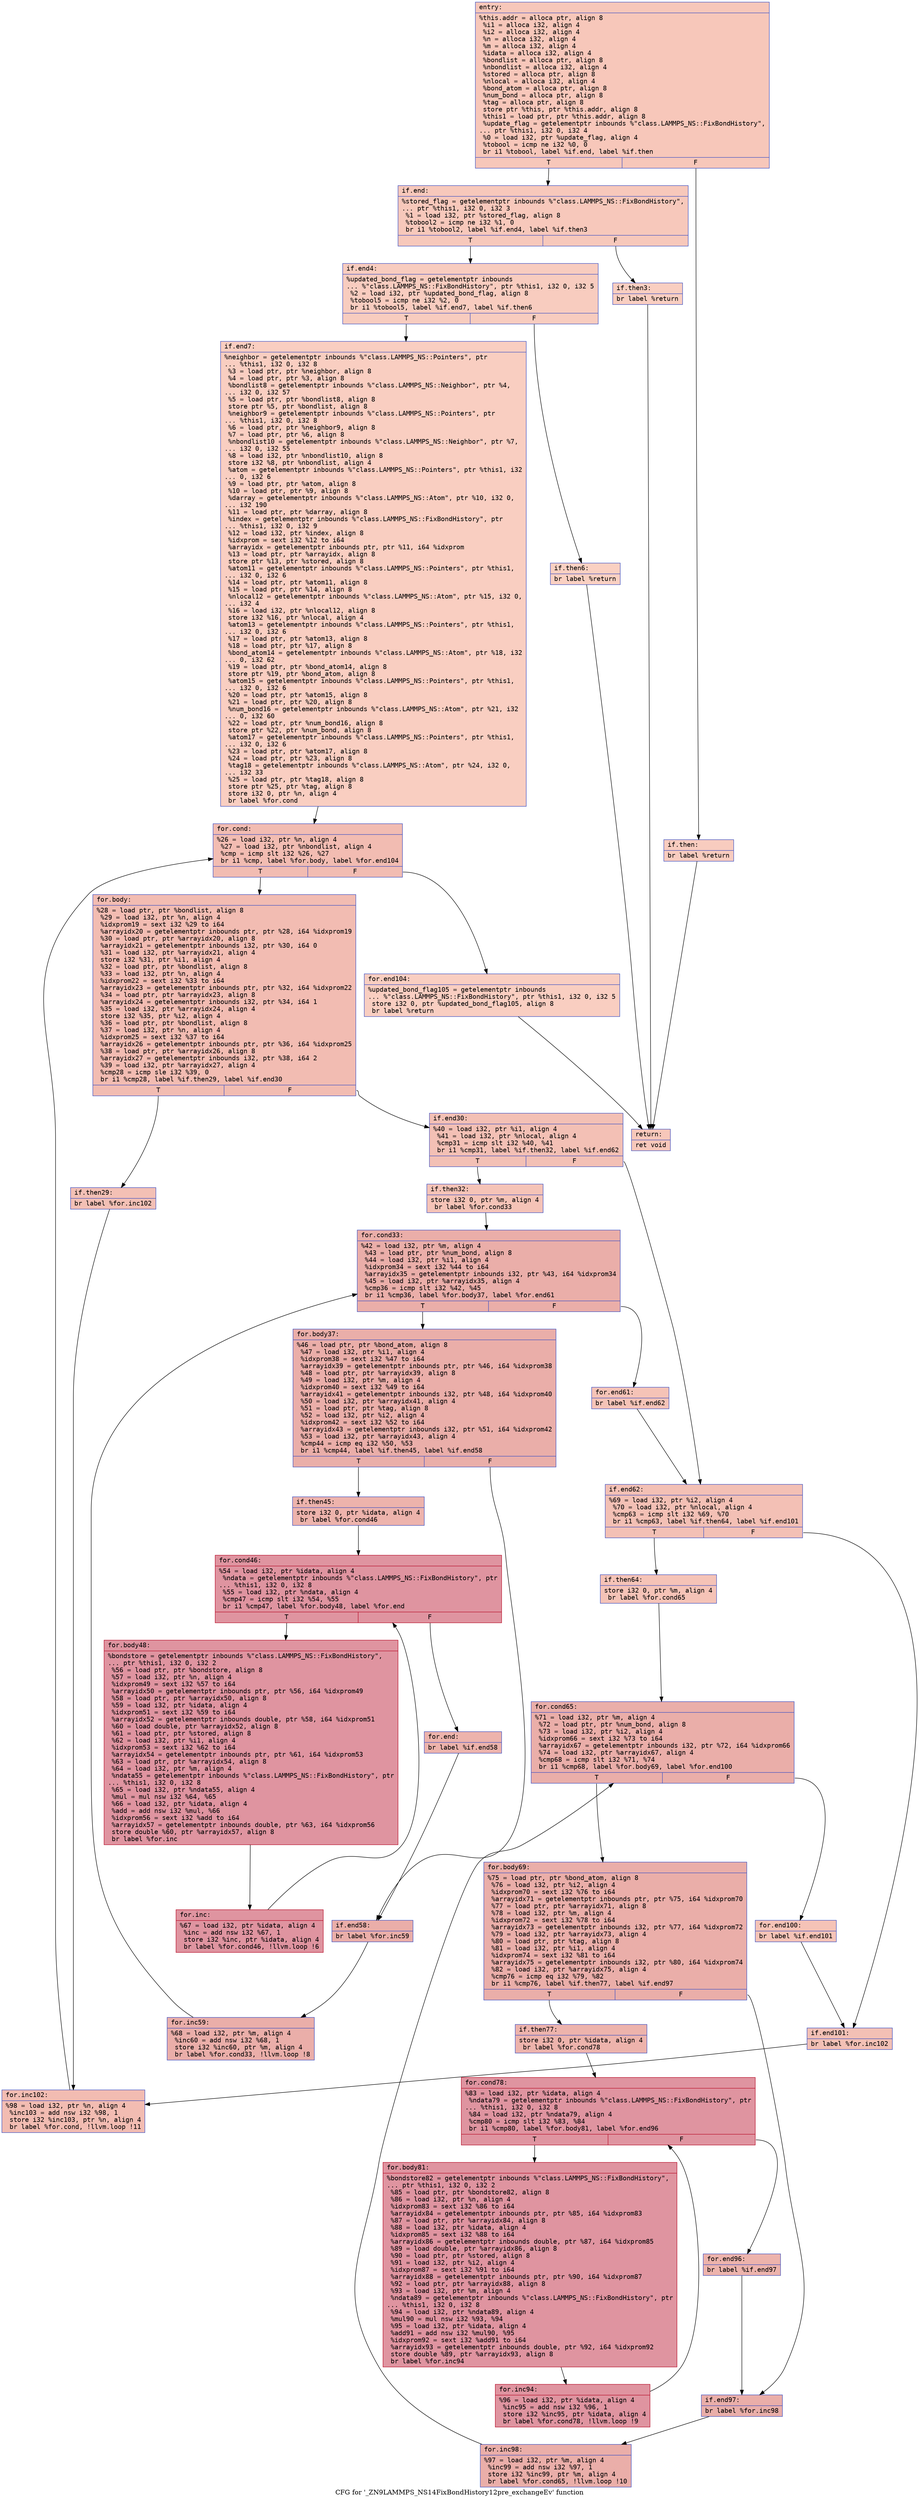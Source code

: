 digraph "CFG for '_ZN9LAMMPS_NS14FixBondHistory12pre_exchangeEv' function" {
	label="CFG for '_ZN9LAMMPS_NS14FixBondHistory12pre_exchangeEv' function";

	Node0x55e722cc2030 [shape=record,color="#3d50c3ff", style=filled, fillcolor="#ec7f6370" fontname="Courier",label="{entry:\l|  %this.addr = alloca ptr, align 8\l  %i1 = alloca i32, align 4\l  %i2 = alloca i32, align 4\l  %n = alloca i32, align 4\l  %m = alloca i32, align 4\l  %idata = alloca i32, align 4\l  %bondlist = alloca ptr, align 8\l  %nbondlist = alloca i32, align 4\l  %stored = alloca ptr, align 8\l  %nlocal = alloca i32, align 4\l  %bond_atom = alloca ptr, align 8\l  %num_bond = alloca ptr, align 8\l  %tag = alloca ptr, align 8\l  store ptr %this, ptr %this.addr, align 8\l  %this1 = load ptr, ptr %this.addr, align 8\l  %update_flag = getelementptr inbounds %\"class.LAMMPS_NS::FixBondHistory\",\l... ptr %this1, i32 0, i32 4\l  %0 = load i32, ptr %update_flag, align 4\l  %tobool = icmp ne i32 %0, 0\l  br i1 %tobool, label %if.end, label %if.then\l|{<s0>T|<s1>F}}"];
	Node0x55e722cc2030:s0 -> Node0x55e722cc2d50[tooltip="entry -> if.end\nProbability 62.50%" ];
	Node0x55e722cc2030:s1 -> Node0x55e722cc2dc0[tooltip="entry -> if.then\nProbability 37.50%" ];
	Node0x55e722cc2dc0 [shape=record,color="#3d50c3ff", style=filled, fillcolor="#f08b6e70" fontname="Courier",label="{if.then:\l|  br label %return\l}"];
	Node0x55e722cc2dc0 -> Node0x55e722cc2ee0[tooltip="if.then -> return\nProbability 100.00%" ];
	Node0x55e722cc2d50 [shape=record,color="#3d50c3ff", style=filled, fillcolor="#ed836670" fontname="Courier",label="{if.end:\l|  %stored_flag = getelementptr inbounds %\"class.LAMMPS_NS::FixBondHistory\",\l... ptr %this1, i32 0, i32 3\l  %1 = load i32, ptr %stored_flag, align 8\l  %tobool2 = icmp ne i32 %1, 0\l  br i1 %tobool2, label %if.end4, label %if.then3\l|{<s0>T|<s1>F}}"];
	Node0x55e722cc2d50:s0 -> Node0x55e722cc31e0[tooltip="if.end -> if.end4\nProbability 62.50%" ];
	Node0x55e722cc2d50:s1 -> Node0x55e722cc3250[tooltip="if.end -> if.then3\nProbability 37.50%" ];
	Node0x55e722cc3250 [shape=record,color="#3d50c3ff", style=filled, fillcolor="#f2907270" fontname="Courier",label="{if.then3:\l|  br label %return\l}"];
	Node0x55e722cc3250 -> Node0x55e722cc2ee0[tooltip="if.then3 -> return\nProbability 100.00%" ];
	Node0x55e722cc31e0 [shape=record,color="#3d50c3ff", style=filled, fillcolor="#f08b6e70" fontname="Courier",label="{if.end4:\l|  %updated_bond_flag = getelementptr inbounds\l... %\"class.LAMMPS_NS::FixBondHistory\", ptr %this1, i32 0, i32 5\l  %2 = load i32, ptr %updated_bond_flag, align 8\l  %tobool5 = icmp ne i32 %2, 0\l  br i1 %tobool5, label %if.end7, label %if.then6\l|{<s0>T|<s1>F}}"];
	Node0x55e722cc31e0:s0 -> Node0x55e722cc3820[tooltip="if.end4 -> if.end7\nProbability 62.50%" ];
	Node0x55e722cc31e0:s1 -> Node0x55e722cc3890[tooltip="if.end4 -> if.then6\nProbability 37.50%" ];
	Node0x55e722cc3890 [shape=record,color="#3d50c3ff", style=filled, fillcolor="#f3947570" fontname="Courier",label="{if.then6:\l|  br label %return\l}"];
	Node0x55e722cc3890 -> Node0x55e722cc2ee0[tooltip="if.then6 -> return\nProbability 100.00%" ];
	Node0x55e722cc3820 [shape=record,color="#3d50c3ff", style=filled, fillcolor="#f2907270" fontname="Courier",label="{if.end7:\l|  %neighbor = getelementptr inbounds %\"class.LAMMPS_NS::Pointers\", ptr\l... %this1, i32 0, i32 8\l  %3 = load ptr, ptr %neighbor, align 8\l  %4 = load ptr, ptr %3, align 8\l  %bondlist8 = getelementptr inbounds %\"class.LAMMPS_NS::Neighbor\", ptr %4,\l... i32 0, i32 57\l  %5 = load ptr, ptr %bondlist8, align 8\l  store ptr %5, ptr %bondlist, align 8\l  %neighbor9 = getelementptr inbounds %\"class.LAMMPS_NS::Pointers\", ptr\l... %this1, i32 0, i32 8\l  %6 = load ptr, ptr %neighbor9, align 8\l  %7 = load ptr, ptr %6, align 8\l  %nbondlist10 = getelementptr inbounds %\"class.LAMMPS_NS::Neighbor\", ptr %7,\l... i32 0, i32 55\l  %8 = load i32, ptr %nbondlist10, align 8\l  store i32 %8, ptr %nbondlist, align 4\l  %atom = getelementptr inbounds %\"class.LAMMPS_NS::Pointers\", ptr %this1, i32\l... 0, i32 6\l  %9 = load ptr, ptr %atom, align 8\l  %10 = load ptr, ptr %9, align 8\l  %darray = getelementptr inbounds %\"class.LAMMPS_NS::Atom\", ptr %10, i32 0,\l... i32 190\l  %11 = load ptr, ptr %darray, align 8\l  %index = getelementptr inbounds %\"class.LAMMPS_NS::FixBondHistory\", ptr\l... %this1, i32 0, i32 9\l  %12 = load i32, ptr %index, align 8\l  %idxprom = sext i32 %12 to i64\l  %arrayidx = getelementptr inbounds ptr, ptr %11, i64 %idxprom\l  %13 = load ptr, ptr %arrayidx, align 8\l  store ptr %13, ptr %stored, align 8\l  %atom11 = getelementptr inbounds %\"class.LAMMPS_NS::Pointers\", ptr %this1,\l... i32 0, i32 6\l  %14 = load ptr, ptr %atom11, align 8\l  %15 = load ptr, ptr %14, align 8\l  %nlocal12 = getelementptr inbounds %\"class.LAMMPS_NS::Atom\", ptr %15, i32 0,\l... i32 4\l  %16 = load i32, ptr %nlocal12, align 8\l  store i32 %16, ptr %nlocal, align 4\l  %atom13 = getelementptr inbounds %\"class.LAMMPS_NS::Pointers\", ptr %this1,\l... i32 0, i32 6\l  %17 = load ptr, ptr %atom13, align 8\l  %18 = load ptr, ptr %17, align 8\l  %bond_atom14 = getelementptr inbounds %\"class.LAMMPS_NS::Atom\", ptr %18, i32\l... 0, i32 62\l  %19 = load ptr, ptr %bond_atom14, align 8\l  store ptr %19, ptr %bond_atom, align 8\l  %atom15 = getelementptr inbounds %\"class.LAMMPS_NS::Pointers\", ptr %this1,\l... i32 0, i32 6\l  %20 = load ptr, ptr %atom15, align 8\l  %21 = load ptr, ptr %20, align 8\l  %num_bond16 = getelementptr inbounds %\"class.LAMMPS_NS::Atom\", ptr %21, i32\l... 0, i32 60\l  %22 = load ptr, ptr %num_bond16, align 8\l  store ptr %22, ptr %num_bond, align 8\l  %atom17 = getelementptr inbounds %\"class.LAMMPS_NS::Pointers\", ptr %this1,\l... i32 0, i32 6\l  %23 = load ptr, ptr %atom17, align 8\l  %24 = load ptr, ptr %23, align 8\l  %tag18 = getelementptr inbounds %\"class.LAMMPS_NS::Atom\", ptr %24, i32 0,\l... i32 33\l  %25 = load ptr, ptr %tag18, align 8\l  store ptr %25, ptr %tag, align 8\l  store i32 0, ptr %n, align 4\l  br label %for.cond\l}"];
	Node0x55e722cc3820 -> Node0x55e722cc5a00[tooltip="if.end7 -> for.cond\nProbability 100.00%" ];
	Node0x55e722cc5a00 [shape=record,color="#3d50c3ff", style=filled, fillcolor="#e1675170" fontname="Courier",label="{for.cond:\l|  %26 = load i32, ptr %n, align 4\l  %27 = load i32, ptr %nbondlist, align 4\l  %cmp = icmp slt i32 %26, %27\l  br i1 %cmp, label %for.body, label %for.end104\l|{<s0>T|<s1>F}}"];
	Node0x55e722cc5a00:s0 -> Node0x55e722cc5ca0[tooltip="for.cond -> for.body\nProbability 96.88%" ];
	Node0x55e722cc5a00:s1 -> Node0x55e722cc32d0[tooltip="for.cond -> for.end104\nProbability 3.12%" ];
	Node0x55e722cc5ca0 [shape=record,color="#3d50c3ff", style=filled, fillcolor="#e1675170" fontname="Courier",label="{for.body:\l|  %28 = load ptr, ptr %bondlist, align 8\l  %29 = load i32, ptr %n, align 4\l  %idxprom19 = sext i32 %29 to i64\l  %arrayidx20 = getelementptr inbounds ptr, ptr %28, i64 %idxprom19\l  %30 = load ptr, ptr %arrayidx20, align 8\l  %arrayidx21 = getelementptr inbounds i32, ptr %30, i64 0\l  %31 = load i32, ptr %arrayidx21, align 4\l  store i32 %31, ptr %i1, align 4\l  %32 = load ptr, ptr %bondlist, align 8\l  %33 = load i32, ptr %n, align 4\l  %idxprom22 = sext i32 %33 to i64\l  %arrayidx23 = getelementptr inbounds ptr, ptr %32, i64 %idxprom22\l  %34 = load ptr, ptr %arrayidx23, align 8\l  %arrayidx24 = getelementptr inbounds i32, ptr %34, i64 1\l  %35 = load i32, ptr %arrayidx24, align 4\l  store i32 %35, ptr %i2, align 4\l  %36 = load ptr, ptr %bondlist, align 8\l  %37 = load i32, ptr %n, align 4\l  %idxprom25 = sext i32 %37 to i64\l  %arrayidx26 = getelementptr inbounds ptr, ptr %36, i64 %idxprom25\l  %38 = load ptr, ptr %arrayidx26, align 8\l  %arrayidx27 = getelementptr inbounds i32, ptr %38, i64 2\l  %39 = load i32, ptr %arrayidx27, align 4\l  %cmp28 = icmp sle i32 %39, 0\l  br i1 %cmp28, label %if.then29, label %if.end30\l|{<s0>T|<s1>F}}"];
	Node0x55e722cc5ca0:s0 -> Node0x55e722cc7030[tooltip="for.body -> if.then29\nProbability 50.00%" ];
	Node0x55e722cc5ca0:s1 -> Node0x55e722cc70b0[tooltip="for.body -> if.end30\nProbability 50.00%" ];
	Node0x55e722cc7030 [shape=record,color="#3d50c3ff", style=filled, fillcolor="#e5705870" fontname="Courier",label="{if.then29:\l|  br label %for.inc102\l}"];
	Node0x55e722cc7030 -> Node0x55e722cc71e0[tooltip="if.then29 -> for.inc102\nProbability 100.00%" ];
	Node0x55e722cc70b0 [shape=record,color="#3d50c3ff", style=filled, fillcolor="#e5705870" fontname="Courier",label="{if.end30:\l|  %40 = load i32, ptr %i1, align 4\l  %41 = load i32, ptr %nlocal, align 4\l  %cmp31 = icmp slt i32 %40, %41\l  br i1 %cmp31, label %if.then32, label %if.end62\l|{<s0>T|<s1>F}}"];
	Node0x55e722cc70b0:s0 -> Node0x55e722cc7480[tooltip="if.end30 -> if.then32\nProbability 50.00%" ];
	Node0x55e722cc70b0:s1 -> Node0x55e722cc7500[tooltip="if.end30 -> if.end62\nProbability 50.00%" ];
	Node0x55e722cc7480 [shape=record,color="#3d50c3ff", style=filled, fillcolor="#e8765c70" fontname="Courier",label="{if.then32:\l|  store i32 0, ptr %m, align 4\l  br label %for.cond33\l}"];
	Node0x55e722cc7480 -> Node0x55e722cc76d0[tooltip="if.then32 -> for.cond33\nProbability 100.00%" ];
	Node0x55e722cc76d0 [shape=record,color="#3d50c3ff", style=filled, fillcolor="#d0473d70" fontname="Courier",label="{for.cond33:\l|  %42 = load i32, ptr %m, align 4\l  %43 = load ptr, ptr %num_bond, align 8\l  %44 = load i32, ptr %i1, align 4\l  %idxprom34 = sext i32 %44 to i64\l  %arrayidx35 = getelementptr inbounds i32, ptr %43, i64 %idxprom34\l  %45 = load i32, ptr %arrayidx35, align 4\l  %cmp36 = icmp slt i32 %42, %45\l  br i1 %cmp36, label %for.body37, label %for.end61\l|{<s0>T|<s1>F}}"];
	Node0x55e722cc76d0:s0 -> Node0x55e722cc7be0[tooltip="for.cond33 -> for.body37\nProbability 96.88%" ];
	Node0x55e722cc76d0:s1 -> Node0x55e722cc7c60[tooltip="for.cond33 -> for.end61\nProbability 3.12%" ];
	Node0x55e722cc7be0 [shape=record,color="#3d50c3ff", style=filled, fillcolor="#d0473d70" fontname="Courier",label="{for.body37:\l|  %46 = load ptr, ptr %bond_atom, align 8\l  %47 = load i32, ptr %i1, align 4\l  %idxprom38 = sext i32 %47 to i64\l  %arrayidx39 = getelementptr inbounds ptr, ptr %46, i64 %idxprom38\l  %48 = load ptr, ptr %arrayidx39, align 8\l  %49 = load i32, ptr %m, align 4\l  %idxprom40 = sext i32 %49 to i64\l  %arrayidx41 = getelementptr inbounds i32, ptr %48, i64 %idxprom40\l  %50 = load i32, ptr %arrayidx41, align 4\l  %51 = load ptr, ptr %tag, align 8\l  %52 = load i32, ptr %i2, align 4\l  %idxprom42 = sext i32 %52 to i64\l  %arrayidx43 = getelementptr inbounds i32, ptr %51, i64 %idxprom42\l  %53 = load i32, ptr %arrayidx43, align 4\l  %cmp44 = icmp eq i32 %50, %53\l  br i1 %cmp44, label %if.then45, label %if.end58\l|{<s0>T|<s1>F}}"];
	Node0x55e722cc7be0:s0 -> Node0x55e722cc8ea0[tooltip="for.body37 -> if.then45\nProbability 50.00%" ];
	Node0x55e722cc7be0:s1 -> Node0x55e722cc8f20[tooltip="for.body37 -> if.end58\nProbability 50.00%" ];
	Node0x55e722cc8ea0 [shape=record,color="#3d50c3ff", style=filled, fillcolor="#d6524470" fontname="Courier",label="{if.then45:\l|  store i32 0, ptr %idata, align 4\l  br label %for.cond46\l}"];
	Node0x55e722cc8ea0 -> Node0x55e722cc9150[tooltip="if.then45 -> for.cond46\nProbability 100.00%" ];
	Node0x55e722cc9150 [shape=record,color="#b70d28ff", style=filled, fillcolor="#b70d2870" fontname="Courier",label="{for.cond46:\l|  %54 = load i32, ptr %idata, align 4\l  %ndata = getelementptr inbounds %\"class.LAMMPS_NS::FixBondHistory\", ptr\l... %this1, i32 0, i32 8\l  %55 = load i32, ptr %ndata, align 4\l  %cmp47 = icmp slt i32 %54, %55\l  br i1 %cmp47, label %for.body48, label %for.end\l|{<s0>T|<s1>F}}"];
	Node0x55e722cc9150:s0 -> Node0x55e722cc94d0[tooltip="for.cond46 -> for.body48\nProbability 96.88%" ];
	Node0x55e722cc9150:s1 -> Node0x55e722cc9550[tooltip="for.cond46 -> for.end\nProbability 3.12%" ];
	Node0x55e722cc94d0 [shape=record,color="#b70d28ff", style=filled, fillcolor="#b70d2870" fontname="Courier",label="{for.body48:\l|  %bondstore = getelementptr inbounds %\"class.LAMMPS_NS::FixBondHistory\",\l... ptr %this1, i32 0, i32 2\l  %56 = load ptr, ptr %bondstore, align 8\l  %57 = load i32, ptr %n, align 4\l  %idxprom49 = sext i32 %57 to i64\l  %arrayidx50 = getelementptr inbounds ptr, ptr %56, i64 %idxprom49\l  %58 = load ptr, ptr %arrayidx50, align 8\l  %59 = load i32, ptr %idata, align 4\l  %idxprom51 = sext i32 %59 to i64\l  %arrayidx52 = getelementptr inbounds double, ptr %58, i64 %idxprom51\l  %60 = load double, ptr %arrayidx52, align 8\l  %61 = load ptr, ptr %stored, align 8\l  %62 = load i32, ptr %i1, align 4\l  %idxprom53 = sext i32 %62 to i64\l  %arrayidx54 = getelementptr inbounds ptr, ptr %61, i64 %idxprom53\l  %63 = load ptr, ptr %arrayidx54, align 8\l  %64 = load i32, ptr %m, align 4\l  %ndata55 = getelementptr inbounds %\"class.LAMMPS_NS::FixBondHistory\", ptr\l... %this1, i32 0, i32 8\l  %65 = load i32, ptr %ndata55, align 4\l  %mul = mul nsw i32 %64, %65\l  %66 = load i32, ptr %idata, align 4\l  %add = add nsw i32 %mul, %66\l  %idxprom56 = sext i32 %add to i64\l  %arrayidx57 = getelementptr inbounds double, ptr %63, i64 %idxprom56\l  store double %60, ptr %arrayidx57, align 8\l  br label %for.inc\l}"];
	Node0x55e722cc94d0 -> Node0x55e722cc5e90[tooltip="for.body48 -> for.inc\nProbability 100.00%" ];
	Node0x55e722cc5e90 [shape=record,color="#b70d28ff", style=filled, fillcolor="#b70d2870" fontname="Courier",label="{for.inc:\l|  %67 = load i32, ptr %idata, align 4\l  %inc = add nsw i32 %67, 1\l  store i32 %inc, ptr %idata, align 4\l  br label %for.cond46, !llvm.loop !6\l}"];
	Node0x55e722cc5e90 -> Node0x55e722cc9150[tooltip="for.inc -> for.cond46\nProbability 100.00%" ];
	Node0x55e722cc9550 [shape=record,color="#3d50c3ff", style=filled, fillcolor="#d6524470" fontname="Courier",label="{for.end:\l|  br label %if.end58\l}"];
	Node0x55e722cc9550 -> Node0x55e722cc8f20[tooltip="for.end -> if.end58\nProbability 100.00%" ];
	Node0x55e722cc8f20 [shape=record,color="#3d50c3ff", style=filled, fillcolor="#d0473d70" fontname="Courier",label="{if.end58:\l|  br label %for.inc59\l}"];
	Node0x55e722cc8f20 -> Node0x55e722cc62b0[tooltip="if.end58 -> for.inc59\nProbability 100.00%" ];
	Node0x55e722cc62b0 [shape=record,color="#3d50c3ff", style=filled, fillcolor="#d0473d70" fontname="Courier",label="{for.inc59:\l|  %68 = load i32, ptr %m, align 4\l  %inc60 = add nsw i32 %68, 1\l  store i32 %inc60, ptr %m, align 4\l  br label %for.cond33, !llvm.loop !8\l}"];
	Node0x55e722cc62b0 -> Node0x55e722cc76d0[tooltip="for.inc59 -> for.cond33\nProbability 100.00%" ];
	Node0x55e722cc7c60 [shape=record,color="#3d50c3ff", style=filled, fillcolor="#e8765c70" fontname="Courier",label="{for.end61:\l|  br label %if.end62\l}"];
	Node0x55e722cc7c60 -> Node0x55e722cc7500[tooltip="for.end61 -> if.end62\nProbability 100.00%" ];
	Node0x55e722cc7500 [shape=record,color="#3d50c3ff", style=filled, fillcolor="#e5705870" fontname="Courier",label="{if.end62:\l|  %69 = load i32, ptr %i2, align 4\l  %70 = load i32, ptr %nlocal, align 4\l  %cmp63 = icmp slt i32 %69, %70\l  br i1 %cmp63, label %if.then64, label %if.end101\l|{<s0>T|<s1>F}}"];
	Node0x55e722cc7500:s0 -> Node0x55e722ccb670[tooltip="if.end62 -> if.then64\nProbability 50.00%" ];
	Node0x55e722cc7500:s1 -> Node0x55e722ccb6f0[tooltip="if.end62 -> if.end101\nProbability 50.00%" ];
	Node0x55e722ccb670 [shape=record,color="#3d50c3ff", style=filled, fillcolor="#e8765c70" fontname="Courier",label="{if.then64:\l|  store i32 0, ptr %m, align 4\l  br label %for.cond65\l}"];
	Node0x55e722ccb670 -> Node0x55e722ccb8c0[tooltip="if.then64 -> for.cond65\nProbability 100.00%" ];
	Node0x55e722ccb8c0 [shape=record,color="#3d50c3ff", style=filled, fillcolor="#d0473d70" fontname="Courier",label="{for.cond65:\l|  %71 = load i32, ptr %m, align 4\l  %72 = load ptr, ptr %num_bond, align 8\l  %73 = load i32, ptr %i2, align 4\l  %idxprom66 = sext i32 %73 to i64\l  %arrayidx67 = getelementptr inbounds i32, ptr %72, i64 %idxprom66\l  %74 = load i32, ptr %arrayidx67, align 4\l  %cmp68 = icmp slt i32 %71, %74\l  br i1 %cmp68, label %for.body69, label %for.end100\l|{<s0>T|<s1>F}}"];
	Node0x55e722ccb8c0:s0 -> Node0x55e722ccbdd0[tooltip="for.cond65 -> for.body69\nProbability 96.88%" ];
	Node0x55e722ccb8c0:s1 -> Node0x55e722ccbe50[tooltip="for.cond65 -> for.end100\nProbability 3.12%" ];
	Node0x55e722ccbdd0 [shape=record,color="#3d50c3ff", style=filled, fillcolor="#d0473d70" fontname="Courier",label="{for.body69:\l|  %75 = load ptr, ptr %bond_atom, align 8\l  %76 = load i32, ptr %i2, align 4\l  %idxprom70 = sext i32 %76 to i64\l  %arrayidx71 = getelementptr inbounds ptr, ptr %75, i64 %idxprom70\l  %77 = load ptr, ptr %arrayidx71, align 8\l  %78 = load i32, ptr %m, align 4\l  %idxprom72 = sext i32 %78 to i64\l  %arrayidx73 = getelementptr inbounds i32, ptr %77, i64 %idxprom72\l  %79 = load i32, ptr %arrayidx73, align 4\l  %80 = load ptr, ptr %tag, align 8\l  %81 = load i32, ptr %i1, align 4\l  %idxprom74 = sext i32 %81 to i64\l  %arrayidx75 = getelementptr inbounds i32, ptr %80, i64 %idxprom74\l  %82 = load i32, ptr %arrayidx75, align 4\l  %cmp76 = icmp eq i32 %79, %82\l  br i1 %cmp76, label %if.then77, label %if.end97\l|{<s0>T|<s1>F}}"];
	Node0x55e722ccbdd0:s0 -> Node0x55e722ccc880[tooltip="for.body69 -> if.then77\nProbability 50.00%" ];
	Node0x55e722ccbdd0:s1 -> Node0x55e722ccc900[tooltip="for.body69 -> if.end97\nProbability 50.00%" ];
	Node0x55e722ccc880 [shape=record,color="#3d50c3ff", style=filled, fillcolor="#d6524470" fontname="Courier",label="{if.then77:\l|  store i32 0, ptr %idata, align 4\l  br label %for.cond78\l}"];
	Node0x55e722ccc880 -> Node0x55e722cccad0[tooltip="if.then77 -> for.cond78\nProbability 100.00%" ];
	Node0x55e722cccad0 [shape=record,color="#b70d28ff", style=filled, fillcolor="#b70d2870" fontname="Courier",label="{for.cond78:\l|  %83 = load i32, ptr %idata, align 4\l  %ndata79 = getelementptr inbounds %\"class.LAMMPS_NS::FixBondHistory\", ptr\l... %this1, i32 0, i32 8\l  %84 = load i32, ptr %ndata79, align 4\l  %cmp80 = icmp slt i32 %83, %84\l  br i1 %cmp80, label %for.body81, label %for.end96\l|{<s0>T|<s1>F}}"];
	Node0x55e722cccad0:s0 -> Node0x55e722ccce50[tooltip="for.cond78 -> for.body81\nProbability 96.88%" ];
	Node0x55e722cccad0:s1 -> Node0x55e722ccced0[tooltip="for.cond78 -> for.end96\nProbability 3.12%" ];
	Node0x55e722ccce50 [shape=record,color="#b70d28ff", style=filled, fillcolor="#b70d2870" fontname="Courier",label="{for.body81:\l|  %bondstore82 = getelementptr inbounds %\"class.LAMMPS_NS::FixBondHistory\",\l... ptr %this1, i32 0, i32 2\l  %85 = load ptr, ptr %bondstore82, align 8\l  %86 = load i32, ptr %n, align 4\l  %idxprom83 = sext i32 %86 to i64\l  %arrayidx84 = getelementptr inbounds ptr, ptr %85, i64 %idxprom83\l  %87 = load ptr, ptr %arrayidx84, align 8\l  %88 = load i32, ptr %idata, align 4\l  %idxprom85 = sext i32 %88 to i64\l  %arrayidx86 = getelementptr inbounds double, ptr %87, i64 %idxprom85\l  %89 = load double, ptr %arrayidx86, align 8\l  %90 = load ptr, ptr %stored, align 8\l  %91 = load i32, ptr %i2, align 4\l  %idxprom87 = sext i32 %91 to i64\l  %arrayidx88 = getelementptr inbounds ptr, ptr %90, i64 %idxprom87\l  %92 = load ptr, ptr %arrayidx88, align 8\l  %93 = load i32, ptr %m, align 4\l  %ndata89 = getelementptr inbounds %\"class.LAMMPS_NS::FixBondHistory\", ptr\l... %this1, i32 0, i32 8\l  %94 = load i32, ptr %ndata89, align 4\l  %mul90 = mul nsw i32 %93, %94\l  %95 = load i32, ptr %idata, align 4\l  %add91 = add nsw i32 %mul90, %95\l  %idxprom92 = sext i32 %add91 to i64\l  %arrayidx93 = getelementptr inbounds double, ptr %92, i64 %idxprom92\l  store double %89, ptr %arrayidx93, align 8\l  br label %for.inc94\l}"];
	Node0x55e722ccce50 -> Node0x55e722cc8150[tooltip="for.body81 -> for.inc94\nProbability 100.00%" ];
	Node0x55e722cc8150 [shape=record,color="#b70d28ff", style=filled, fillcolor="#b70d2870" fontname="Courier",label="{for.inc94:\l|  %96 = load i32, ptr %idata, align 4\l  %inc95 = add nsw i32 %96, 1\l  store i32 %inc95, ptr %idata, align 4\l  br label %for.cond78, !llvm.loop !9\l}"];
	Node0x55e722cc8150 -> Node0x55e722cccad0[tooltip="for.inc94 -> for.cond78\nProbability 100.00%" ];
	Node0x55e722ccced0 [shape=record,color="#3d50c3ff", style=filled, fillcolor="#d6524470" fontname="Courier",label="{for.end96:\l|  br label %if.end97\l}"];
	Node0x55e722ccced0 -> Node0x55e722ccc900[tooltip="for.end96 -> if.end97\nProbability 100.00%" ];
	Node0x55e722ccc900 [shape=record,color="#3d50c3ff", style=filled, fillcolor="#d0473d70" fontname="Courier",label="{if.end97:\l|  br label %for.inc98\l}"];
	Node0x55e722ccc900 -> Node0x55e722cc8640[tooltip="if.end97 -> for.inc98\nProbability 100.00%" ];
	Node0x55e722cc8640 [shape=record,color="#3d50c3ff", style=filled, fillcolor="#d0473d70" fontname="Courier",label="{for.inc98:\l|  %97 = load i32, ptr %m, align 4\l  %inc99 = add nsw i32 %97, 1\l  store i32 %inc99, ptr %m, align 4\l  br label %for.cond65, !llvm.loop !10\l}"];
	Node0x55e722cc8640 -> Node0x55e722ccb8c0[tooltip="for.inc98 -> for.cond65\nProbability 100.00%" ];
	Node0x55e722ccbe50 [shape=record,color="#3d50c3ff", style=filled, fillcolor="#e8765c70" fontname="Courier",label="{for.end100:\l|  br label %if.end101\l}"];
	Node0x55e722ccbe50 -> Node0x55e722ccb6f0[tooltip="for.end100 -> if.end101\nProbability 100.00%" ];
	Node0x55e722ccb6f0 [shape=record,color="#3d50c3ff", style=filled, fillcolor="#e5705870" fontname="Courier",label="{if.end101:\l|  br label %for.inc102\l}"];
	Node0x55e722ccb6f0 -> Node0x55e722cc71e0[tooltip="if.end101 -> for.inc102\nProbability 100.00%" ];
	Node0x55e722cc71e0 [shape=record,color="#3d50c3ff", style=filled, fillcolor="#e1675170" fontname="Courier",label="{for.inc102:\l|  %98 = load i32, ptr %n, align 4\l  %inc103 = add nsw i32 %98, 1\l  store i32 %inc103, ptr %n, align 4\l  br label %for.cond, !llvm.loop !11\l}"];
	Node0x55e722cc71e0 -> Node0x55e722cc5a00[tooltip="for.inc102 -> for.cond\nProbability 100.00%" ];
	Node0x55e722cc32d0 [shape=record,color="#3d50c3ff", style=filled, fillcolor="#f2907270" fontname="Courier",label="{for.end104:\l|  %updated_bond_flag105 = getelementptr inbounds\l... %\"class.LAMMPS_NS::FixBondHistory\", ptr %this1, i32 0, i32 5\l  store i32 0, ptr %updated_bond_flag105, align 8\l  br label %return\l}"];
	Node0x55e722cc32d0 -> Node0x55e722cc2ee0[tooltip="for.end104 -> return\nProbability 100.00%" ];
	Node0x55e722cc2ee0 [shape=record,color="#3d50c3ff", style=filled, fillcolor="#ec7f6370" fontname="Courier",label="{return:\l|  ret void\l}"];
}

